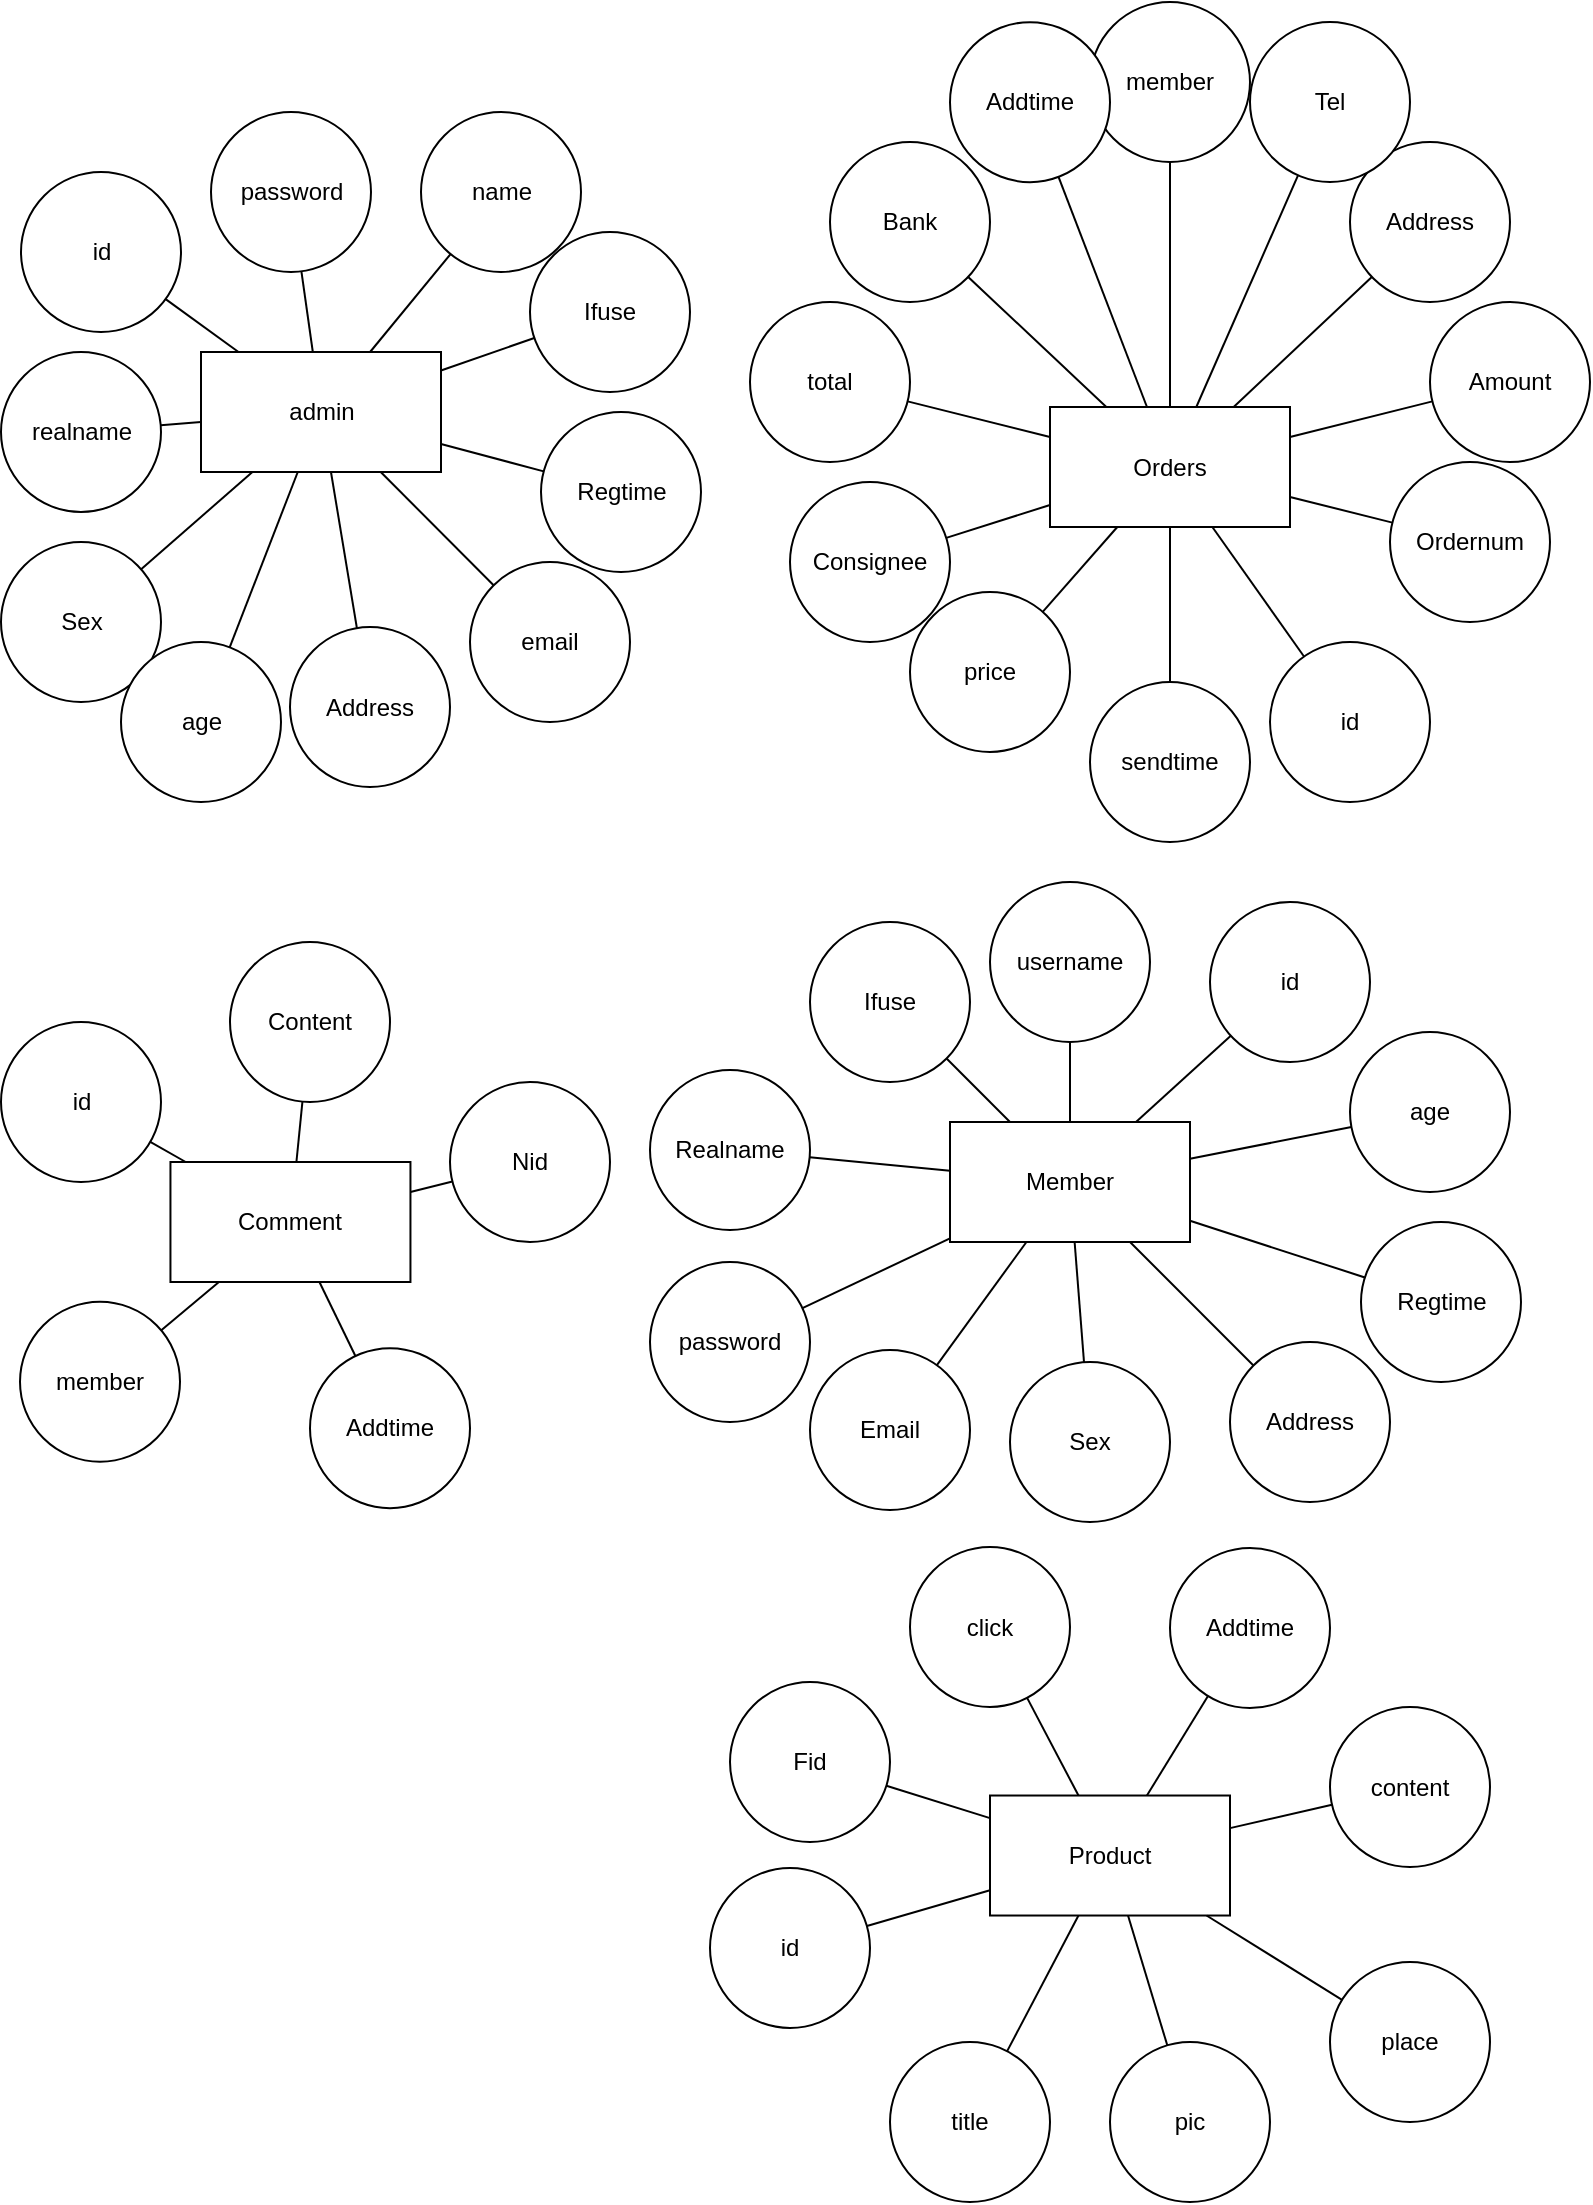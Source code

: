 <mxfile version="10.5.3" type="github"><diagram id="7nY3cg3xYwlTdEs1wbWQ" name="Page-1"><mxGraphModel dx="2788" dy="1476" grid="1" gridSize="10" guides="1" tooltips="1" connect="1" arrows="1" fold="1" page="1" pageScale="1" pageWidth="826" pageHeight="1169" math="0" shadow="0"><root><mxCell id="0"/><mxCell id="1" parent="0"/><mxCell id="_V7RxMmaC1VPQKH4DNom-6" value="admin" style="rounded=0;whiteSpace=wrap;html=1;" vertex="1" parent="1"><mxGeometry x="115.5" y="185" width="120" height="60" as="geometry"/></mxCell><mxCell id="_V7RxMmaC1VPQKH4DNom-8" value="Product" style="rounded=0;whiteSpace=wrap;html=1;" vertex="1" parent="1"><mxGeometry x="510" y="906.759" width="120" height="60" as="geometry"/></mxCell><mxCell id="_V7RxMmaC1VPQKH4DNom-9" value="Member" style="rounded=0;whiteSpace=wrap;html=1;" vertex="1" parent="1"><mxGeometry x="490" y="570" width="120" height="60" as="geometry"/></mxCell><mxCell id="_V7RxMmaC1VPQKH4DNom-10" value="Orders&lt;br&gt;" style="rounded=0;whiteSpace=wrap;html=1;" vertex="1" parent="1"><mxGeometry x="540" y="212.5" width="120" height="60" as="geometry"/></mxCell><mxCell id="_V7RxMmaC1VPQKH4DNom-12" value="id" style="ellipse;whiteSpace=wrap;html=1;aspect=fixed;" vertex="1" parent="1"><mxGeometry x="25.5" y="95" width="80" height="80" as="geometry"/></mxCell><mxCell id="_V7RxMmaC1VPQKH4DNom-13" value="name" style="ellipse;whiteSpace=wrap;html=1;aspect=fixed;" vertex="1" parent="1"><mxGeometry x="225.5" y="65" width="80" height="80" as="geometry"/></mxCell><mxCell id="_V7RxMmaC1VPQKH4DNom-14" value="password" style="ellipse;whiteSpace=wrap;html=1;aspect=fixed;" vertex="1" parent="1"><mxGeometry x="120.5" y="65" width="80" height="80" as="geometry"/></mxCell><mxCell id="_V7RxMmaC1VPQKH4DNom-15" value="Realname" style="ellipse;whiteSpace=wrap;html=1;aspect=fixed;" vertex="1" parent="1"><mxGeometry x="340" y="544" width="80" height="80" as="geometry"/></mxCell><mxCell id="_V7RxMmaC1VPQKH4DNom-16" value="Sex&lt;br&gt;" style="ellipse;whiteSpace=wrap;html=1;aspect=fixed;" vertex="1" parent="1"><mxGeometry x="520" y="690" width="80" height="80" as="geometry"/></mxCell><mxCell id="_V7RxMmaC1VPQKH4DNom-17" value="password" style="ellipse;whiteSpace=wrap;html=1;aspect=fixed;" vertex="1" parent="1"><mxGeometry x="340" y="640" width="80" height="80" as="geometry"/></mxCell><mxCell id="_V7RxMmaC1VPQKH4DNom-18" value="username" style="ellipse;whiteSpace=wrap;html=1;aspect=fixed;" vertex="1" parent="1"><mxGeometry x="510" y="450" width="80" height="80" as="geometry"/></mxCell><mxCell id="_V7RxMmaC1VPQKH4DNom-19" value="id" style="ellipse;whiteSpace=wrap;html=1;aspect=fixed;" vertex="1" parent="1"><mxGeometry x="620" y="460" width="80" height="80" as="geometry"/></mxCell><mxCell id="_V7RxMmaC1VPQKH4DNom-20" value="Comment" style="rounded=0;whiteSpace=wrap;html=1;" vertex="1" parent="1"><mxGeometry x="100.224" y="590" width="120" height="60" as="geometry"/></mxCell><mxCell id="_V7RxMmaC1VPQKH4DNom-25" value="" style="endArrow=none;html=1;strokeColor=#000000;" edge="1" parent="1" source="_V7RxMmaC1VPQKH4DNom-12" target="_V7RxMmaC1VPQKH4DNom-6"><mxGeometry width="50" height="50" relative="1" as="geometry"><mxPoint x="205.5" y="179.931" as="sourcePoint"/><mxPoint x="255.5" y="129.931" as="targetPoint"/></mxGeometry></mxCell><mxCell id="_V7RxMmaC1VPQKH4DNom-26" value="" style="endArrow=none;html=1;strokeColor=#000000;" edge="1" parent="1" source="_V7RxMmaC1VPQKH4DNom-13" target="_V7RxMmaC1VPQKH4DNom-6"><mxGeometry width="50" height="50" relative="1" as="geometry"><mxPoint x="149.443" y="183.838" as="sourcePoint"/><mxPoint x="227.5" y="135" as="targetPoint"/></mxGeometry></mxCell><mxCell id="_V7RxMmaC1VPQKH4DNom-27" value="" style="endArrow=none;html=1;strokeColor=#000000;" edge="1" parent="1" source="_V7RxMmaC1VPQKH4DNom-14" target="_V7RxMmaC1VPQKH4DNom-6"><mxGeometry width="50" height="50" relative="1" as="geometry"><mxPoint x="350.5" y="280" as="sourcePoint"/><mxPoint x="400.5" y="230" as="targetPoint"/></mxGeometry></mxCell><mxCell id="_V7RxMmaC1VPQKH4DNom-28" value="realname" style="ellipse;whiteSpace=wrap;html=1;aspect=fixed;" vertex="1" parent="1"><mxGeometry x="15.5" y="185" width="80" height="80" as="geometry"/></mxCell><mxCell id="_V7RxMmaC1VPQKH4DNom-29" value="" style="endArrow=none;html=1;strokeColor=#000000;" edge="1" parent="1" source="_V7RxMmaC1VPQKH4DNom-28" target="_V7RxMmaC1VPQKH4DNom-6"><mxGeometry width="50" height="50" relative="1" as="geometry"><mxPoint x="170.5" y="445" as="sourcePoint"/><mxPoint x="220.5" y="395" as="targetPoint"/></mxGeometry></mxCell><mxCell id="_V7RxMmaC1VPQKH4DNom-30" value="Sex" style="ellipse;whiteSpace=wrap;html=1;aspect=fixed;" vertex="1" parent="1"><mxGeometry x="15.5" y="280" width="80" height="80" as="geometry"/></mxCell><mxCell id="_V7RxMmaC1VPQKH4DNom-31" value="" style="endArrow=none;html=1;strokeColor=#000000;" edge="1" parent="1" source="_V7RxMmaC1VPQKH4DNom-30" target="_V7RxMmaC1VPQKH4DNom-6"><mxGeometry width="50" height="50" relative="1" as="geometry"><mxPoint x="240.5" y="455" as="sourcePoint"/><mxPoint x="262.022" y="375" as="targetPoint"/></mxGeometry></mxCell><mxCell id="_V7RxMmaC1VPQKH4DNom-32" value="age" style="ellipse;whiteSpace=wrap;html=1;aspect=fixed;" vertex="1" parent="1"><mxGeometry x="75.5" y="330" width="80" height="80" as="geometry"/></mxCell><mxCell id="_V7RxMmaC1VPQKH4DNom-33" value="" style="endArrow=none;html=1;strokeColor=#000000;" edge="1" parent="1" source="_V7RxMmaC1VPQKH4DNom-32" target="_V7RxMmaC1VPQKH4DNom-6"><mxGeometry width="50" height="50" relative="1" as="geometry"><mxPoint x="296.5" y="470" as="sourcePoint"/><mxPoint x="249.9" y="380" as="targetPoint"/></mxGeometry></mxCell><mxCell id="_V7RxMmaC1VPQKH4DNom-34" value="Address&lt;br&gt;" style="ellipse;whiteSpace=wrap;html=1;aspect=fixed;" vertex="1" parent="1"><mxGeometry x="160" y="322.5" width="80" height="80" as="geometry"/></mxCell><mxCell id="_V7RxMmaC1VPQKH4DNom-35" value="" style="endArrow=none;html=1;strokeColor=#000000;" edge="1" parent="1" source="_V7RxMmaC1VPQKH4DNom-34" target="_V7RxMmaC1VPQKH4DNom-6"><mxGeometry width="50" height="50" relative="1" as="geometry"><mxPoint x="350.5" y="465" as="sourcePoint"/><mxPoint x="262.214" y="360" as="targetPoint"/></mxGeometry></mxCell><mxCell id="_V7RxMmaC1VPQKH4DNom-36" value="email" style="ellipse;whiteSpace=wrap;html=1;aspect=fixed;" vertex="1" parent="1"><mxGeometry x="250" y="290" width="80" height="80" as="geometry"/></mxCell><mxCell id="_V7RxMmaC1VPQKH4DNom-37" value="" style="endArrow=none;html=1;strokeColor=#000000;" edge="1" parent="1" source="_V7RxMmaC1VPQKH4DNom-36" target="_V7RxMmaC1VPQKH4DNom-6"><mxGeometry width="50" height="50" relative="1" as="geometry"><mxPoint x="430.5" y="430" as="sourcePoint"/><mxPoint x="342.214" y="325" as="targetPoint"/></mxGeometry></mxCell><mxCell id="_V7RxMmaC1VPQKH4DNom-38" value="Regtime" style="ellipse;whiteSpace=wrap;html=1;aspect=fixed;" vertex="1" parent="1"><mxGeometry x="285.5" y="215" width="80" height="80" as="geometry"/></mxCell><mxCell id="_V7RxMmaC1VPQKH4DNom-39" value="" style="endArrow=none;html=1;strokeColor=#000000;" edge="1" parent="1" source="_V7RxMmaC1VPQKH4DNom-38" target="_V7RxMmaC1VPQKH4DNom-6"><mxGeometry width="50" height="50" relative="1" as="geometry"><mxPoint x="503" y="395" as="sourcePoint"/><mxPoint x="318" y="330" as="targetPoint"/></mxGeometry></mxCell><mxCell id="_V7RxMmaC1VPQKH4DNom-40" value="Ifuse" style="ellipse;whiteSpace=wrap;html=1;aspect=fixed;" vertex="1" parent="1"><mxGeometry x="280" y="125" width="80" height="80" as="geometry"/></mxCell><mxCell id="_V7RxMmaC1VPQKH4DNom-41" value="" style="endArrow=none;html=1;strokeColor=#000000;" edge="1" parent="1" source="_V7RxMmaC1VPQKH4DNom-40" target="_V7RxMmaC1VPQKH4DNom-6"><mxGeometry width="50" height="50" relative="1" as="geometry"><mxPoint x="590.5" y="315" as="sourcePoint"/><mxPoint x="405.5" y="250" as="targetPoint"/></mxGeometry></mxCell><mxCell id="_V7RxMmaC1VPQKH4DNom-42" value="id" style="ellipse;whiteSpace=wrap;html=1;aspect=fixed;" vertex="1" parent="1"><mxGeometry x="650" y="330" width="80" height="80" as="geometry"/></mxCell><mxCell id="_V7RxMmaC1VPQKH4DNom-43" value="" style="endArrow=none;html=1;strokeColor=#000000;" edge="1" parent="1" source="_V7RxMmaC1VPQKH4DNom-42" target="_V7RxMmaC1VPQKH4DNom-10"><mxGeometry width="50" height="50" relative="1" as="geometry"><mxPoint x="368.943" y="328.838" as="sourcePoint"/><mxPoint x="475.0" y="260" as="targetPoint"/></mxGeometry></mxCell><mxCell id="_V7RxMmaC1VPQKH4DNom-44" value="Ordernum" style="ellipse;whiteSpace=wrap;html=1;aspect=fixed;" vertex="1" parent="1"><mxGeometry x="710" y="240" width="80" height="80" as="geometry"/></mxCell><mxCell id="_V7RxMmaC1VPQKH4DNom-45" value="" style="endArrow=none;html=1;strokeColor=#000000;" edge="1" parent="1" source="_V7RxMmaC1VPQKH4DNom-44" target="_V7RxMmaC1VPQKH4DNom-10"><mxGeometry width="50" height="50" relative="1" as="geometry"><mxPoint x="483.943" y="291.338" as="sourcePoint"/><mxPoint x="663.333" y="192.5" as="targetPoint"/></mxGeometry></mxCell><mxCell id="_V7RxMmaC1VPQKH4DNom-46" value="price" style="ellipse;whiteSpace=wrap;html=1;aspect=fixed;" vertex="1" parent="1"><mxGeometry x="470" y="305" width="80" height="80" as="geometry"/></mxCell><mxCell id="_V7RxMmaC1VPQKH4DNom-47" value="" style="endArrow=none;html=1;strokeColor=#000000;" edge="1" parent="1" source="_V7RxMmaC1VPQKH4DNom-46" target="_V7RxMmaC1VPQKH4DNom-10"><mxGeometry width="50" height="50" relative="1" as="geometry"><mxPoint x="423.943" y="393.838" as="sourcePoint"/><mxPoint x="603.333" y="295" as="targetPoint"/></mxGeometry></mxCell><mxCell id="_V7RxMmaC1VPQKH4DNom-48" value="Amount" style="ellipse;whiteSpace=wrap;html=1;aspect=fixed;" vertex="1" parent="1"><mxGeometry x="730" y="160" width="80" height="80" as="geometry"/></mxCell><mxCell id="_V7RxMmaC1VPQKH4DNom-49" value="" style="endArrow=none;html=1;strokeColor=#000000;" edge="1" parent="1" source="_V7RxMmaC1VPQKH4DNom-48" target="_V7RxMmaC1VPQKH4DNom-10"><mxGeometry width="50" height="50" relative="1" as="geometry"><mxPoint x="398.943" y="358.838" as="sourcePoint"/><mxPoint x="578.333" y="260" as="targetPoint"/></mxGeometry></mxCell><mxCell id="_V7RxMmaC1VPQKH4DNom-50" value="total" style="ellipse;whiteSpace=wrap;html=1;aspect=fixed;" vertex="1" parent="1"><mxGeometry x="390" y="160" width="80" height="80" as="geometry"/></mxCell><mxCell id="_V7RxMmaC1VPQKH4DNom-51" value="" style="endArrow=none;html=1;strokeColor=#000000;" edge="1" parent="1" source="_V7RxMmaC1VPQKH4DNom-50" target="_V7RxMmaC1VPQKH4DNom-10"><mxGeometry width="50" height="50" relative="1" as="geometry"><mxPoint x="408.943" y="368.838" as="sourcePoint"/><mxPoint x="588.333" y="270" as="targetPoint"/></mxGeometry></mxCell><mxCell id="_V7RxMmaC1VPQKH4DNom-52" value="member" style="ellipse;whiteSpace=wrap;html=1;aspect=fixed;" vertex="1" parent="1"><mxGeometry x="560" y="10" width="80" height="80" as="geometry"/></mxCell><mxCell id="_V7RxMmaC1VPQKH4DNom-53" value="sendtime" style="ellipse;whiteSpace=wrap;html=1;aspect=fixed;" vertex="1" parent="1"><mxGeometry x="560" y="350" width="80" height="80" as="geometry"/></mxCell><mxCell id="_V7RxMmaC1VPQKH4DNom-54" value="" style="endArrow=none;html=1;strokeColor=#000000;" edge="1" parent="1" source="_V7RxMmaC1VPQKH4DNom-53" target="_V7RxMmaC1VPQKH4DNom-10"><mxGeometry width="50" height="50" relative="1" as="geometry"><mxPoint x="403.943" y="458.838" as="sourcePoint"/><mxPoint x="583.333" y="360" as="targetPoint"/></mxGeometry></mxCell><mxCell id="_V7RxMmaC1VPQKH4DNom-55" value="" style="endArrow=none;html=1;strokeColor=#000000;" edge="1" parent="1" source="_V7RxMmaC1VPQKH4DNom-52" target="_V7RxMmaC1VPQKH4DNom-10"><mxGeometry width="50" height="50" relative="1" as="geometry"><mxPoint x="480" y="410" as="sourcePoint"/><mxPoint x="528" y="350" as="targetPoint"/></mxGeometry></mxCell><mxCell id="_V7RxMmaC1VPQKH4DNom-56" value="Consignee" style="ellipse;whiteSpace=wrap;html=1;aspect=fixed;" vertex="1" parent="1"><mxGeometry x="410" y="250" width="80" height="80" as="geometry"/></mxCell><mxCell id="_V7RxMmaC1VPQKH4DNom-57" value="" style="endArrow=none;html=1;strokeColor=#000000;" edge="1" parent="1" source="_V7RxMmaC1VPQKH4DNom-56" target="_V7RxMmaC1VPQKH4DNom-10"><mxGeometry width="50" height="50" relative="1" as="geometry"><mxPoint x="363.943" y="463.838" as="sourcePoint"/><mxPoint x="543.333" y="365" as="targetPoint"/></mxGeometry></mxCell><mxCell id="_V7RxMmaC1VPQKH4DNom-58" value="Address&lt;br&gt;" style="ellipse;whiteSpace=wrap;html=1;aspect=fixed;" vertex="1" parent="1"><mxGeometry x="690" y="80" width="80" height="80" as="geometry"/></mxCell><mxCell id="_V7RxMmaC1VPQKH4DNom-59" value="" style="endArrow=none;html=1;strokeColor=#000000;" edge="1" parent="1" source="_V7RxMmaC1VPQKH4DNom-58" target="_V7RxMmaC1VPQKH4DNom-10"><mxGeometry width="50" height="50" relative="1" as="geometry"><mxPoint x="409.079" y="178.534" as="sourcePoint"/><mxPoint x="490" y="196.667" as="targetPoint"/></mxGeometry></mxCell><mxCell id="_V7RxMmaC1VPQKH4DNom-61" value="Tel" style="ellipse;whiteSpace=wrap;html=1;aspect=fixed;" vertex="1" parent="1"><mxGeometry x="640" y="20" width="80" height="80" as="geometry"/></mxCell><mxCell id="_V7RxMmaC1VPQKH4DNom-62" value="" style="endArrow=none;html=1;strokeColor=#000000;" edge="1" parent="1" source="_V7RxMmaC1VPQKH4DNom-61" target="_V7RxMmaC1VPQKH4DNom-10"><mxGeometry width="50" height="50" relative="1" as="geometry"><mxPoint x="371.443" y="28.838" as="sourcePoint"/><mxPoint x="567.045" y="-70" as="targetPoint"/></mxGeometry></mxCell><mxCell id="_V7RxMmaC1VPQKH4DNom-63" value="Bank" style="ellipse;whiteSpace=wrap;html=1;aspect=fixed;" vertex="1" parent="1"><mxGeometry x="430" y="80" width="80" height="80" as="geometry"/></mxCell><mxCell id="_V7RxMmaC1VPQKH4DNom-64" value="" style="endArrow=none;html=1;strokeColor=#000000;" edge="1" parent="1" source="_V7RxMmaC1VPQKH4DNom-63" target="_V7RxMmaC1VPQKH4DNom-10"><mxGeometry width="50" height="50" relative="1" as="geometry"><mxPoint x="388.943" y="348.838" as="sourcePoint"/><mxPoint x="584.545" y="250" as="targetPoint"/></mxGeometry></mxCell><mxCell id="_V7RxMmaC1VPQKH4DNom-67" value="Addtime" style="ellipse;whiteSpace=wrap;html=1;aspect=fixed;" vertex="1" parent="1"><mxGeometry x="490" y="20.069" width="80" height="80" as="geometry"/></mxCell><mxCell id="_V7RxMmaC1VPQKH4DNom-68" value="" style="endArrow=none;html=1;strokeColor=#000000;" edge="1" parent="1" source="_V7RxMmaC1VPQKH4DNom-67" target="_V7RxMmaC1VPQKH4DNom-10"><mxGeometry width="50" height="50" relative="1" as="geometry"><mxPoint x="570" y="-177.914" as="sourcePoint"/><mxPoint x="620" y="-227.914" as="targetPoint"/></mxGeometry></mxCell><mxCell id="_V7RxMmaC1VPQKH4DNom-69" value="id" style="ellipse;whiteSpace=wrap;html=1;aspect=fixed;" vertex="1" parent="1"><mxGeometry x="15.5" y="520" width="80" height="80" as="geometry"/></mxCell><mxCell id="_V7RxMmaC1VPQKH4DNom-70" value="" style="endArrow=none;html=1;strokeColor=#000000;" edge="1" parent="1" source="_V7RxMmaC1VPQKH4DNom-69" target="_V7RxMmaC1VPQKH4DNom-20"><mxGeometry width="50" height="50" relative="1" as="geometry"><mxPoint x="230" y="824.931" as="sourcePoint"/><mxPoint x="160.0" y="766.786" as="targetPoint"/></mxGeometry></mxCell><mxCell id="_V7RxMmaC1VPQKH4DNom-71" value="member" style="ellipse;whiteSpace=wrap;html=1;aspect=fixed;" vertex="1" parent="1"><mxGeometry x="25" y="659.879" width="80" height="80" as="geometry"/></mxCell><mxCell id="_V7RxMmaC1VPQKH4DNom-72" value="" style="endArrow=none;html=1;strokeColor=#000000;" edge="1" parent="1" source="_V7RxMmaC1VPQKH4DNom-71" target="_V7RxMmaC1VPQKH4DNom-20"><mxGeometry width="50" height="50" relative="1" as="geometry"><mxPoint x="510" y="960" as="sourcePoint"/><mxPoint x="577.5" y="720" as="targetPoint"/></mxGeometry></mxCell><mxCell id="_V7RxMmaC1VPQKH4DNom-73" value="Addtime" style="ellipse;whiteSpace=wrap;html=1;aspect=fixed;" vertex="1" parent="1"><mxGeometry x="170" y="683.069" width="80" height="80" as="geometry"/></mxCell><mxCell id="_V7RxMmaC1VPQKH4DNom-74" value="" style="endArrow=none;html=1;strokeColor=#000000;" edge="1" parent="1" source="_V7RxMmaC1VPQKH4DNom-73" target="_V7RxMmaC1VPQKH4DNom-20"><mxGeometry width="50" height="50" relative="1" as="geometry"><mxPoint x="600" y="372.086" as="sourcePoint"/><mxPoint x="562.855" y="720" as="targetPoint"/></mxGeometry></mxCell><mxCell id="_V7RxMmaC1VPQKH4DNom-76" value="Nid" style="ellipse;whiteSpace=wrap;html=1;aspect=fixed;" vertex="1" parent="1"><mxGeometry x="240" y="550" width="80" height="80" as="geometry"/></mxCell><mxCell id="_V7RxMmaC1VPQKH4DNom-77" value="" style="endArrow=none;html=1;strokeColor=#000000;" edge="1" parent="1" source="_V7RxMmaC1VPQKH4DNom-20" target="_V7RxMmaC1VPQKH4DNom-76"><mxGeometry width="50" height="50" relative="1" as="geometry"><mxPoint x="-20" y="950" as="sourcePoint"/><mxPoint x="30" y="900" as="targetPoint"/></mxGeometry></mxCell><mxCell id="_V7RxMmaC1VPQKH4DNom-78" value="Content" style="ellipse;whiteSpace=wrap;html=1;aspect=fixed;" vertex="1" parent="1"><mxGeometry x="130" y="480" width="80" height="80" as="geometry"/></mxCell><mxCell id="_V7RxMmaC1VPQKH4DNom-79" value="" style="endArrow=none;html=1;strokeColor=#000000;" edge="1" parent="1" source="_V7RxMmaC1VPQKH4DNom-20" target="_V7RxMmaC1VPQKH4DNom-78"><mxGeometry width="50" height="50" relative="1" as="geometry"><mxPoint x="-20" y="950" as="sourcePoint"/><mxPoint x="30" y="900" as="targetPoint"/></mxGeometry></mxCell><mxCell id="_V7RxMmaC1VPQKH4DNom-80" value="" style="endArrow=none;html=1;strokeColor=#000000;" edge="1" parent="1" source="_V7RxMmaC1VPQKH4DNom-18" target="_V7RxMmaC1VPQKH4DNom-9"><mxGeometry width="50" height="50" relative="1" as="geometry"><mxPoint x="395" y="760" as="sourcePoint"/><mxPoint x="445" y="710" as="targetPoint"/></mxGeometry></mxCell><mxCell id="_V7RxMmaC1VPQKH4DNom-81" value="" style="endArrow=none;html=1;strokeColor=#000000;" edge="1" parent="1" source="_V7RxMmaC1VPQKH4DNom-19" target="_V7RxMmaC1VPQKH4DNom-9"><mxGeometry width="50" height="50" relative="1" as="geometry"><mxPoint x="649.538" y="515.925" as="sourcePoint"/><mxPoint x="554.895" y="655" as="targetPoint"/></mxGeometry></mxCell><mxCell id="_V7RxMmaC1VPQKH4DNom-82" value="age" style="ellipse;whiteSpace=wrap;html=1;aspect=fixed;" vertex="1" parent="1"><mxGeometry x="690" y="525" width="80" height="80" as="geometry"/></mxCell><mxCell id="_V7RxMmaC1VPQKH4DNom-83" value="Address&lt;br&gt;" style="ellipse;whiteSpace=wrap;html=1;aspect=fixed;" vertex="1" parent="1"><mxGeometry x="630" y="680" width="80" height="80" as="geometry"/></mxCell><mxCell id="_V7RxMmaC1VPQKH4DNom-84" value="Regtime" style="ellipse;whiteSpace=wrap;html=1;aspect=fixed;" vertex="1" parent="1"><mxGeometry x="695.5" y="620" width="80" height="80" as="geometry"/></mxCell><mxCell id="_V7RxMmaC1VPQKH4DNom-85" value="" style="endArrow=none;html=1;strokeColor=#000000;" edge="1" parent="1" source="_V7RxMmaC1VPQKH4DNom-15" target="_V7RxMmaC1VPQKH4DNom-9"><mxGeometry width="50" height="50" relative="1" as="geometry"><mxPoint x="363" y="540.121" as="sourcePoint"/><mxPoint x="413" y="490.121" as="targetPoint"/></mxGeometry></mxCell><mxCell id="_V7RxMmaC1VPQKH4DNom-86" value="" style="endArrow=none;html=1;strokeColor=#000000;" edge="1" parent="1" source="_V7RxMmaC1VPQKH4DNom-17" target="_V7RxMmaC1VPQKH4DNom-9"><mxGeometry width="50" height="50" relative="1" as="geometry"><mxPoint x="509.991" y="590.851" as="sourcePoint"/><mxPoint x="600" y="593.421" as="targetPoint"/></mxGeometry></mxCell><mxCell id="_V7RxMmaC1VPQKH4DNom-87" value="" style="endArrow=none;html=1;strokeColor=#000000;" edge="1" parent="1" source="_V7RxMmaC1VPQKH4DNom-16" target="_V7RxMmaC1VPQKH4DNom-9"><mxGeometry width="50" height="50" relative="1" as="geometry"><mxPoint x="519.991" y="600.851" as="sourcePoint"/><mxPoint x="610" y="603.421" as="targetPoint"/></mxGeometry></mxCell><mxCell id="_V7RxMmaC1VPQKH4DNom-88" value="" style="endArrow=none;html=1;strokeColor=#000000;" edge="1" parent="1" source="_V7RxMmaC1VPQKH4DNom-83" target="_V7RxMmaC1VPQKH4DNom-9"><mxGeometry width="50" height="50" relative="1" as="geometry"><mxPoint x="529.991" y="610.851" as="sourcePoint"/><mxPoint x="620" y="613.421" as="targetPoint"/></mxGeometry></mxCell><mxCell id="_V7RxMmaC1VPQKH4DNom-89" value="" style="endArrow=none;html=1;strokeColor=#000000;" edge="1" parent="1" source="_V7RxMmaC1VPQKH4DNom-82" target="_V7RxMmaC1VPQKH4DNom-9"><mxGeometry width="50" height="50" relative="1" as="geometry"><mxPoint x="539.991" y="620.851" as="sourcePoint"/><mxPoint x="630" y="623.421" as="targetPoint"/></mxGeometry></mxCell><mxCell id="_V7RxMmaC1VPQKH4DNom-90" value="Email" style="ellipse;whiteSpace=wrap;html=1;aspect=fixed;" vertex="1" parent="1"><mxGeometry x="420" y="684" width="80" height="80" as="geometry"/></mxCell><mxCell id="_V7RxMmaC1VPQKH4DNom-91" value="" style="endArrow=none;html=1;strokeColor=#000000;" edge="1" parent="1" source="_V7RxMmaC1VPQKH4DNom-90" target="_V7RxMmaC1VPQKH4DNom-9"><mxGeometry width="50" height="50" relative="1" as="geometry"><mxPoint x="674.27" y="690.413" as="sourcePoint"/><mxPoint x="664.444" y="625" as="targetPoint"/></mxGeometry></mxCell><mxCell id="_V7RxMmaC1VPQKH4DNom-92" value="" style="endArrow=none;html=1;strokeColor=#000000;" edge="1" parent="1" source="_V7RxMmaC1VPQKH4DNom-84" target="_V7RxMmaC1VPQKH4DNom-9"><mxGeometry width="50" height="50" relative="1" as="geometry"><mxPoint x="674.27" y="690.413" as="sourcePoint"/><mxPoint x="664" y="620" as="targetPoint"/></mxGeometry></mxCell><mxCell id="_V7RxMmaC1VPQKH4DNom-93" value="Ifuse" style="ellipse;whiteSpace=wrap;html=1;aspect=fixed;" vertex="1" parent="1"><mxGeometry x="420" y="470" width="80" height="80" as="geometry"/></mxCell><mxCell id="_V7RxMmaC1VPQKH4DNom-94" value="" style="endArrow=none;html=1;strokeColor=#000000;" edge="1" parent="1" source="_V7RxMmaC1VPQKH4DNom-93" target="_V7RxMmaC1VPQKH4DNom-9"><mxGeometry width="50" height="50" relative="1" as="geometry"><mxPoint x="495" y="490" as="sourcePoint"/><mxPoint x="40.0" y="258.75" as="targetPoint"/></mxGeometry></mxCell><mxCell id="_V7RxMmaC1VPQKH4DNom-96" value="id" style="ellipse;whiteSpace=wrap;html=1;aspect=fixed;" vertex="1" parent="1"><mxGeometry x="370" y="943" width="80" height="80" as="geometry"/></mxCell><mxCell id="_V7RxMmaC1VPQKH4DNom-97" value="" style="endArrow=none;html=1;strokeColor=#000000;" edge="1" parent="1" source="_V7RxMmaC1VPQKH4DNom-96" target="_V7RxMmaC1VPQKH4DNom-8"><mxGeometry width="50" height="50" relative="1" as="geometry"><mxPoint x="520" y="980" as="sourcePoint"/><mxPoint x="570" y="930" as="targetPoint"/></mxGeometry></mxCell><mxCell id="_V7RxMmaC1VPQKH4DNom-98" value="title" style="ellipse;whiteSpace=wrap;html=1;aspect=fixed;" vertex="1" parent="1"><mxGeometry x="460" y="1030" width="80" height="80" as="geometry"/></mxCell><mxCell id="_V7RxMmaC1VPQKH4DNom-99" value="Fid" style="ellipse;whiteSpace=wrap;html=1;aspect=fixed;" vertex="1" parent="1"><mxGeometry x="380" y="850" width="80" height="80" as="geometry"/></mxCell><mxCell id="_V7RxMmaC1VPQKH4DNom-100" value="pic" style="ellipse;whiteSpace=wrap;html=1;aspect=fixed;" vertex="1" parent="1"><mxGeometry x="570" y="1030" width="80" height="80" as="geometry"/></mxCell><mxCell id="_V7RxMmaC1VPQKH4DNom-101" value="" style="endArrow=none;html=1;strokeColor=#000000;" edge="1" parent="1" source="_V7RxMmaC1VPQKH4DNom-98" target="_V7RxMmaC1VPQKH4DNom-8"><mxGeometry width="50" height="50" relative="1" as="geometry"><mxPoint x="414.171" y="971.708" as="sourcePoint"/><mxPoint x="510.793" y="912.759" as="targetPoint"/></mxGeometry></mxCell><mxCell id="_V7RxMmaC1VPQKH4DNom-102" value="" style="endArrow=none;html=1;strokeColor=#000000;" edge="1" parent="1" source="_V7RxMmaC1VPQKH4DNom-100" target="_V7RxMmaC1VPQKH4DNom-8"><mxGeometry width="50" height="50" relative="1" as="geometry"><mxPoint x="496.436" y="1023.533" as="sourcePoint"/><mxPoint x="546.459" y="912.759" as="targetPoint"/></mxGeometry></mxCell><mxCell id="_V7RxMmaC1VPQKH4DNom-103" value="" style="endArrow=none;html=1;strokeColor=#000000;" edge="1" parent="1" source="_V7RxMmaC1VPQKH4DNom-99" target="_V7RxMmaC1VPQKH4DNom-8"><mxGeometry width="50" height="50" relative="1" as="geometry"><mxPoint x="590.299" y="1001.194" as="sourcePoint"/><mxPoint x="567.632" y="912.759" as="targetPoint"/></mxGeometry></mxCell><mxCell id="_V7RxMmaC1VPQKH4DNom-104" value="content" style="ellipse;whiteSpace=wrap;html=1;aspect=fixed;" vertex="1" parent="1"><mxGeometry x="680" y="862.5" width="80" height="80" as="geometry"/></mxCell><mxCell id="_V7RxMmaC1VPQKH4DNom-105" value="" style="endArrow=none;html=1;strokeColor=#000000;" edge="1" parent="1" source="_V7RxMmaC1VPQKH4DNom-104" target="_V7RxMmaC1VPQKH4DNom-8"><mxGeometry width="50" height="50" relative="1" as="geometry"><mxPoint x="641.936" y="960.533" as="sourcePoint"/><mxPoint x="703.132" y="839.759" as="targetPoint"/></mxGeometry></mxCell><mxCell id="_V7RxMmaC1VPQKH4DNom-106" value="Addtime" style="ellipse;whiteSpace=wrap;html=1;aspect=fixed;" vertex="1" parent="1"><mxGeometry x="600" y="783" width="80" height="80" as="geometry"/></mxCell><mxCell id="_V7RxMmaC1VPQKH4DNom-107" value="" style="endArrow=none;html=1;strokeColor=#000000;" edge="1" parent="1" source="_V7RxMmaC1VPQKH4DNom-106" target="_V7RxMmaC1VPQKH4DNom-8"><mxGeometry width="50" height="50" relative="1" as="geometry"><mxPoint x="516.436" y="1043.533" as="sourcePoint"/><mxPoint x="577.632" y="922.759" as="targetPoint"/></mxGeometry></mxCell><mxCell id="_V7RxMmaC1VPQKH4DNom-108" value="place" style="ellipse;whiteSpace=wrap;html=1;aspect=fixed;" vertex="1" parent="1"><mxGeometry x="680" y="990" width="80" height="80" as="geometry"/></mxCell><mxCell id="_V7RxMmaC1VPQKH4DNom-109" value="" style="endArrow=none;html=1;strokeColor=#000000;" edge="1" parent="1" source="_V7RxMmaC1VPQKH4DNom-108" target="_V7RxMmaC1VPQKH4DNom-8"><mxGeometry width="50" height="50" relative="1" as="geometry"><mxPoint x="526.436" y="1053.533" as="sourcePoint"/><mxPoint x="588" y="920" as="targetPoint"/></mxGeometry></mxCell><mxCell id="_V7RxMmaC1VPQKH4DNom-110" value="click" style="ellipse;whiteSpace=wrap;html=1;aspect=fixed;" vertex="1" parent="1"><mxGeometry x="470" y="782.5" width="80" height="80" as="geometry"/></mxCell><mxCell id="_V7RxMmaC1VPQKH4DNom-111" value="" style="endArrow=none;html=1;strokeColor=#000000;" edge="1" parent="1" source="_V7RxMmaC1VPQKH4DNom-110" target="_V7RxMmaC1VPQKH4DNom-8"><mxGeometry width="50" height="50" relative="1" as="geometry"><mxPoint x="536.436" y="1063.533" as="sourcePoint"/><mxPoint x="597.632" y="942.759" as="targetPoint"/></mxGeometry></mxCell></root></mxGraphModel></diagram></mxfile>